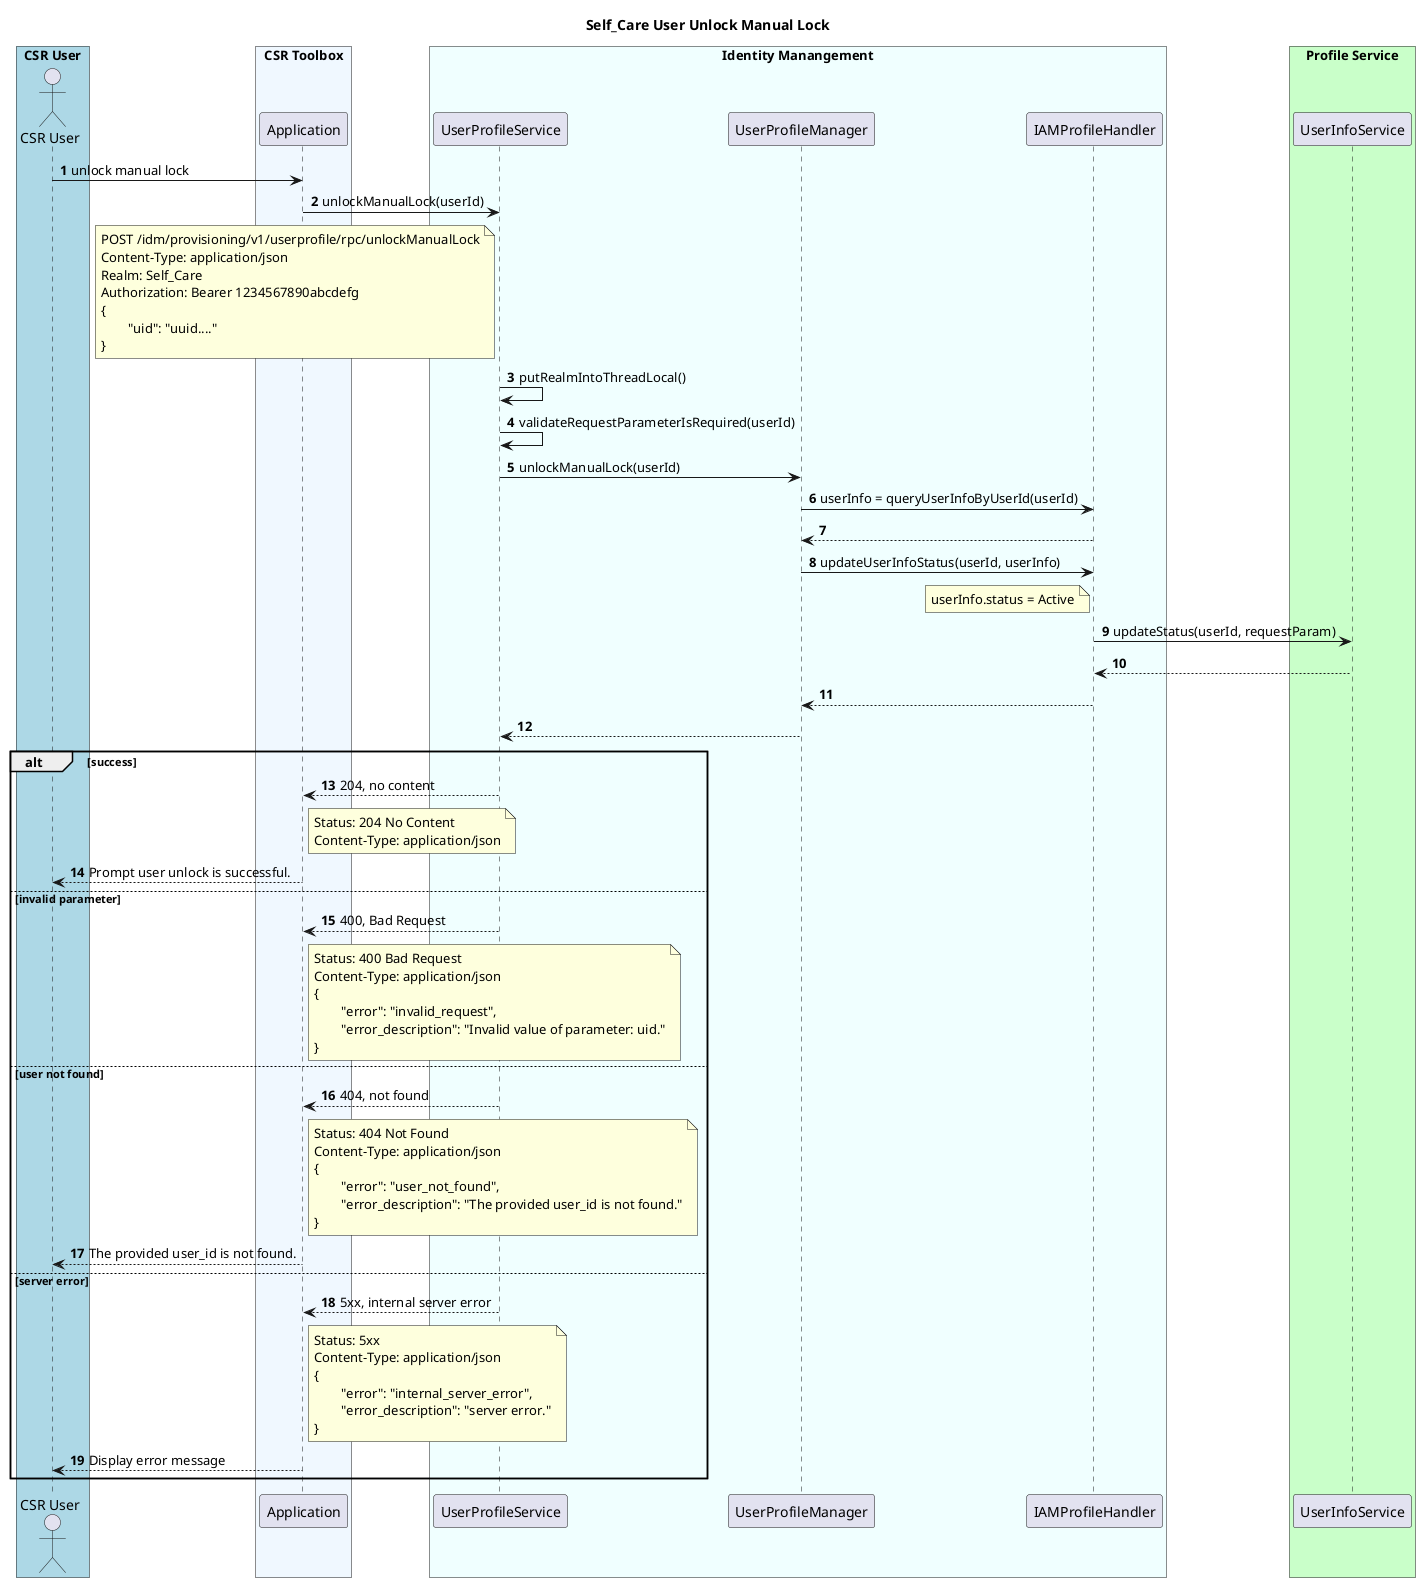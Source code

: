 @startuml
title Self_Care User Unlock Manual Lock

box "CSR User" #LightBlue
Actor "CSR User" as csr
end box

box "CSR Toolbox" #AliceBlue
participant "Application" as a
end box

box "Identity Manangement" #Azure
participant "UserProfileService" as ups
participant "UserProfileManager" as upm
participant "IAMProfileHandler" as iamProfile
end box

box "Profile Service" #TECHNOLOGY
participant "UserInfoService" as uisvc
end box

autonumber

csr -> a: unlock manual lock
a -> ups: unlockManualLock(userId)
note left ups
	POST /idm/provisioning/v1/userprofile/rpc/unlockManualLock
	Content-Type: application/json
	Realm: Self_Care
	Authorization: Bearer 1234567890abcdefg
	{
		"uid": "uuid...."
	}
end note

ups -> ups: putRealmIntoThreadLocal()
ups -> ups: validateRequestParameterIsRequired(userId)
ups -> upm: unlockManualLock(userId)
upm -> iamProfile: userInfo = queryUserInfoByUserId(userId)
iamProfile --> upm
upm -> iamProfile: updateUserInfoStatus(userId, userInfo)
note left iamProfile
	userInfo.status = Active
end note
iamProfile -> uisvc: updateStatus(userId, requestParam)
uisvc --> iamProfile
iamProfile --> upm
upm --> ups

alt success
ups --> a: 204, no content
note right a
	Status: 204 No Content
	Content-Type: application/json
end note
a --> csr: Prompt user unlock is successful.

else invalid parameter
ups --> a: 400, Bad Request
note right a
	Status: 400 Bad Request
	Content-Type: application/json
	{
		"error": "invalid_request",
		"error_description": "Invalid value of parameter: uid."
	}
end note

else user not found
ups --> a: 404, not found
note right a
	Status: 404 Not Found
	Content-Type: application/json
	{
		"error": "user_not_found",
		"error_description": "The provided user_id is not found."
	}
end note
a --> csr: The provided user_id is not found.

else server error
ups --> a: 5xx, internal server error
note right a
	Status: 5xx
	Content-Type: application/json
	{
		"error": "internal_server_error",
		"error_description": "server error."
	}
end note
a --> csr: Display error message
end
@enduml
